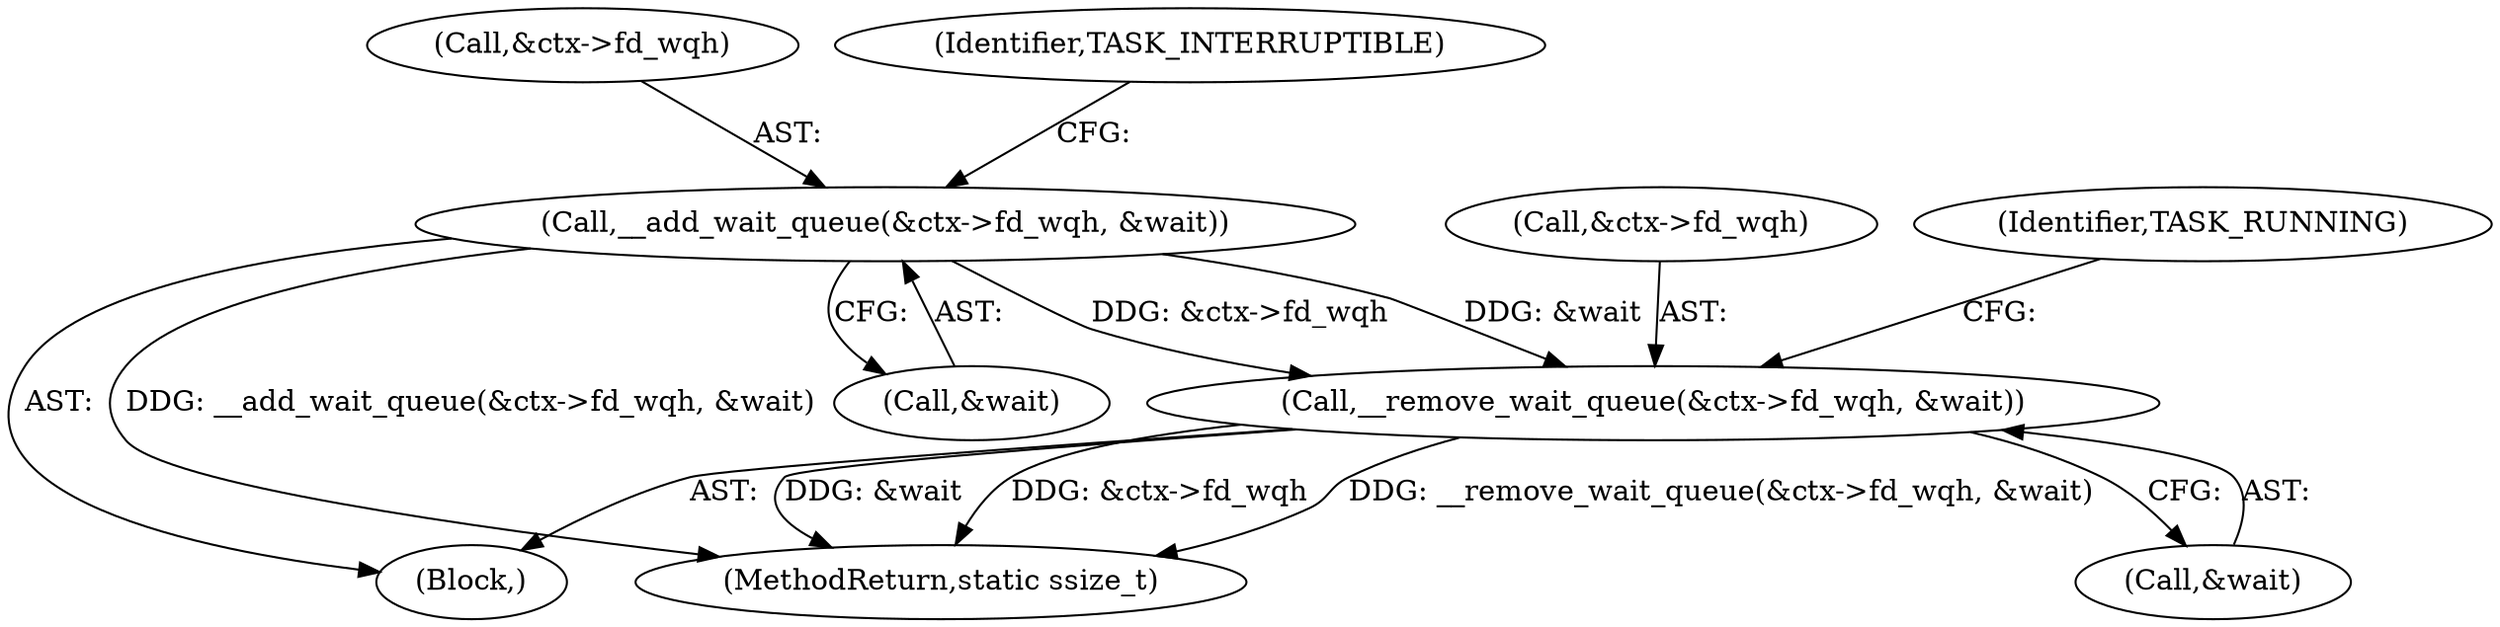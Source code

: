 digraph "0_linux_384632e67e0829deb8015ee6ad916b180049d252@API" {
"1000327" [label="(Call,__remove_wait_queue(&ctx->fd_wqh, &wait))"];
"1000133" [label="(Call,__add_wait_queue(&ctx->fd_wqh, &wait))"];
"1000133" [label="(Call,__add_wait_queue(&ctx->fd_wqh, &wait))"];
"1000332" [label="(Call,&wait)"];
"1000114" [label="(Block,)"];
"1000134" [label="(Call,&ctx->fd_wqh)"];
"1000327" [label="(Call,__remove_wait_queue(&ctx->fd_wqh, &wait))"];
"1000143" [label="(Identifier,TASK_INTERRUPTIBLE)"];
"1000138" [label="(Call,&wait)"];
"1000423" [label="(MethodReturn,static ssize_t)"];
"1000328" [label="(Call,&ctx->fd_wqh)"];
"1000335" [label="(Identifier,TASK_RUNNING)"];
"1000327" -> "1000114"  [label="AST: "];
"1000327" -> "1000332"  [label="CFG: "];
"1000328" -> "1000327"  [label="AST: "];
"1000332" -> "1000327"  [label="AST: "];
"1000335" -> "1000327"  [label="CFG: "];
"1000327" -> "1000423"  [label="DDG: &wait"];
"1000327" -> "1000423"  [label="DDG: &ctx->fd_wqh"];
"1000327" -> "1000423"  [label="DDG: __remove_wait_queue(&ctx->fd_wqh, &wait)"];
"1000133" -> "1000327"  [label="DDG: &ctx->fd_wqh"];
"1000133" -> "1000327"  [label="DDG: &wait"];
"1000133" -> "1000114"  [label="AST: "];
"1000133" -> "1000138"  [label="CFG: "];
"1000134" -> "1000133"  [label="AST: "];
"1000138" -> "1000133"  [label="AST: "];
"1000143" -> "1000133"  [label="CFG: "];
"1000133" -> "1000423"  [label="DDG: __add_wait_queue(&ctx->fd_wqh, &wait)"];
}
